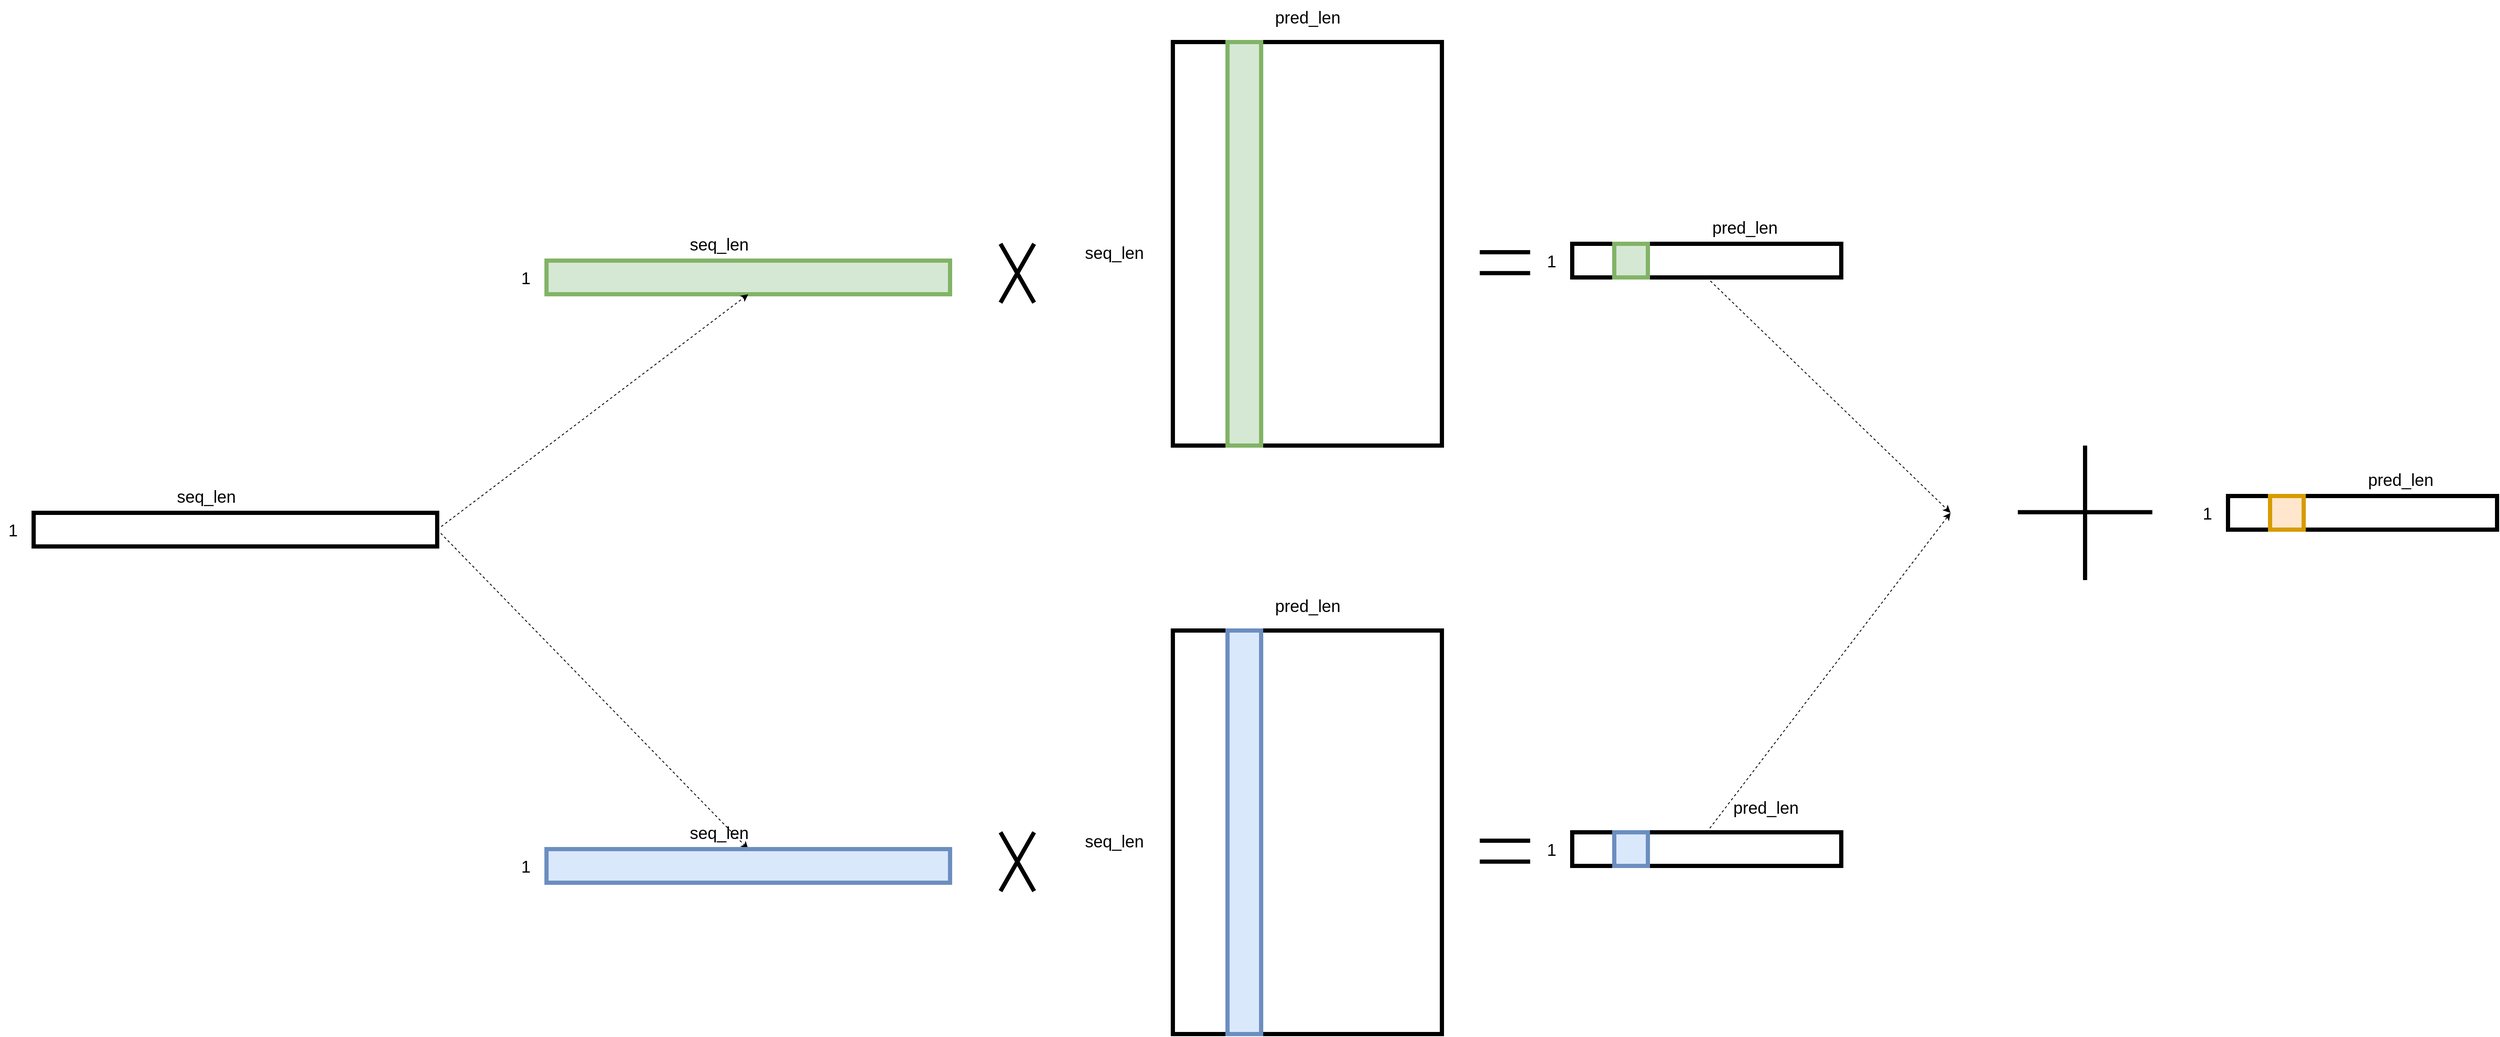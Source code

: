 <mxfile>
    <diagram id="LjahWVpIOMi3En7ilmGU" name="Page-1">
        <mxGraphModel dx="3793" dy="3467" grid="1" gridSize="10" guides="1" tooltips="1" connect="1" arrows="1" fold="1" page="1" pageScale="1" pageWidth="1700" pageHeight="1100" math="0" shadow="0">
            <root>
                <mxCell id="0"/>
                <mxCell id="1" parent="0"/>
                <mxCell id="34" style="rounded=1;html=1;exitX=1;exitY=0.5;exitDx=0;exitDy=0;entryX=0.5;entryY=0;entryDx=0;entryDy=0;strokeWidth=1;dashed=1;" edge="1" parent="1" source="2" target="30">
                    <mxGeometry relative="1" as="geometry"/>
                </mxCell>
                <mxCell id="2" value="" style="rounded=0;whiteSpace=wrap;html=1;strokeWidth=5;" parent="1" vertex="1">
                    <mxGeometry x="80" y="440" width="480" height="40" as="geometry"/>
                </mxCell>
                <mxCell id="3" value="1" style="text;html=1;align=center;verticalAlign=middle;resizable=0;points=[];autosize=1;strokeColor=none;fillColor=none;fontSize=20;strokeWidth=5;" parent="1" vertex="1">
                    <mxGeometry x="40" y="440" width="30" height="40" as="geometry"/>
                </mxCell>
                <mxCell id="4" value="seq_len" style="text;html=1;align=center;verticalAlign=middle;resizable=0;points=[];autosize=1;strokeColor=none;fillColor=none;fontSize=20;strokeWidth=5;" parent="1" vertex="1">
                    <mxGeometry x="240" y="400" width="90" height="40" as="geometry"/>
                </mxCell>
                <mxCell id="5" value="" style="rounded=0;whiteSpace=wrap;html=1;rotation=90;strokeWidth=5;" parent="1" vertex="1">
                    <mxGeometry x="1355" y="-40" width="480" height="320" as="geometry"/>
                </mxCell>
                <mxCell id="6" value="seq_len" style="text;html=1;align=center;verticalAlign=middle;resizable=0;points=[];autosize=1;strokeColor=none;fillColor=none;fontSize=20;strokeWidth=5;" parent="1" vertex="1">
                    <mxGeometry x="1320" y="110" width="90" height="40" as="geometry"/>
                </mxCell>
                <mxCell id="7" value="pred_len" style="text;html=1;align=center;verticalAlign=middle;resizable=0;points=[];autosize=1;strokeColor=none;fillColor=none;fontSize=20;strokeWidth=5;" parent="1" vertex="1">
                    <mxGeometry x="1545" y="-170" width="100" height="40" as="geometry"/>
                </mxCell>
                <mxCell id="41" style="rounded=1;html=1;exitX=1;exitY=0.5;exitDx=0;exitDy=0;strokeWidth=1;dashed=1;" edge="1" parent="1" source="8">
                    <mxGeometry relative="1" as="geometry">
                        <mxPoint x="2360" y="440" as="targetPoint"/>
                    </mxGeometry>
                </mxCell>
                <mxCell id="8" value="" style="rounded=0;whiteSpace=wrap;html=1;rotation=90;strokeWidth=5;" parent="1" vertex="1">
                    <mxGeometry x="2050" y="-20" width="40" height="320" as="geometry"/>
                </mxCell>
                <mxCell id="9" value="1" style="text;html=1;align=center;verticalAlign=middle;resizable=0;points=[];autosize=1;strokeColor=none;fillColor=none;fontSize=20;strokeWidth=5;" parent="1" vertex="1">
                    <mxGeometry x="1870" y="120" width="30" height="40" as="geometry"/>
                </mxCell>
                <mxCell id="10" value="pred_len" style="text;html=1;align=center;verticalAlign=middle;resizable=0;points=[];autosize=1;strokeColor=none;fillColor=none;fontSize=20;strokeWidth=5;" parent="1" vertex="1">
                    <mxGeometry x="2065" y="80" width="100" height="40" as="geometry"/>
                </mxCell>
                <mxCell id="11" value="" style="shape=umlDestroy;strokeWidth=5;" parent="1" vertex="1">
                    <mxGeometry x="1230" y="120" width="40" height="70" as="geometry"/>
                </mxCell>
                <mxCell id="12" value="" style="endArrow=none;html=1;strokeWidth=5;" parent="1" edge="1">
                    <mxGeometry width="50" height="50" relative="1" as="geometry">
                        <mxPoint x="1800" y="130" as="sourcePoint"/>
                        <mxPoint x="1860" y="130" as="targetPoint"/>
                    </mxGeometry>
                </mxCell>
                <mxCell id="13" value="" style="endArrow=none;html=1;strokeWidth=5;" parent="1" edge="1">
                    <mxGeometry width="50" height="50" relative="1" as="geometry">
                        <mxPoint x="1800" y="154.89" as="sourcePoint"/>
                        <mxPoint x="1860" y="154.89" as="targetPoint"/>
                    </mxGeometry>
                </mxCell>
                <mxCell id="14" value="" style="rounded=0;whiteSpace=wrap;html=1;strokeWidth=5;fillColor=#d5e8d4;strokeColor=#82b366;rotation=90;" parent="1" vertex="1">
                    <mxGeometry x="1280" y="100" width="480" height="40" as="geometry"/>
                </mxCell>
                <mxCell id="15" value="" style="rounded=0;whiteSpace=wrap;html=1;strokeWidth=5;fillColor=#d5e8d4;strokeColor=#82b366;rotation=90;" parent="1" vertex="1">
                    <mxGeometry x="1960" y="120" width="40" height="40" as="geometry"/>
                </mxCell>
                <mxCell id="16" value="" style="rounded=0;whiteSpace=wrap;html=1;strokeWidth=5;fillColor=#d5e8d4;strokeColor=#82b366;" vertex="1" parent="1">
                    <mxGeometry x="690" y="140" width="480" height="40" as="geometry"/>
                </mxCell>
                <mxCell id="17" value="1" style="text;html=1;align=center;verticalAlign=middle;resizable=0;points=[];autosize=1;strokeColor=none;fillColor=none;fontSize=20;strokeWidth=5;" vertex="1" parent="1">
                    <mxGeometry x="650" y="140" width="30" height="40" as="geometry"/>
                </mxCell>
                <mxCell id="18" value="seq_len" style="text;html=1;align=center;verticalAlign=middle;resizable=0;points=[];autosize=1;strokeColor=none;fillColor=none;fontSize=20;strokeWidth=5;" vertex="1" parent="1">
                    <mxGeometry x="850" y="100" width="90" height="40" as="geometry"/>
                </mxCell>
                <mxCell id="19" value="" style="rounded=0;whiteSpace=wrap;html=1;rotation=90;strokeWidth=5;" vertex="1" parent="1">
                    <mxGeometry x="1355" y="660" width="480" height="320" as="geometry"/>
                </mxCell>
                <mxCell id="20" value="seq_len" style="text;html=1;align=center;verticalAlign=middle;resizable=0;points=[];autosize=1;strokeColor=none;fillColor=none;fontSize=20;strokeWidth=5;" vertex="1" parent="1">
                    <mxGeometry x="1320" y="810" width="90" height="40" as="geometry"/>
                </mxCell>
                <mxCell id="21" value="pred_len" style="text;html=1;align=center;verticalAlign=middle;resizable=0;points=[];autosize=1;strokeColor=none;fillColor=none;fontSize=20;strokeWidth=5;" vertex="1" parent="1">
                    <mxGeometry x="1545" y="530" width="100" height="40" as="geometry"/>
                </mxCell>
                <mxCell id="42" style="rounded=1;html=1;exitX=0;exitY=0.5;exitDx=0;exitDy=0;strokeWidth=1;dashed=1;" edge="1" parent="1" source="22">
                    <mxGeometry relative="1" as="geometry">
                        <mxPoint x="2360" y="440" as="targetPoint"/>
                    </mxGeometry>
                </mxCell>
                <mxCell id="22" value="" style="rounded=0;whiteSpace=wrap;html=1;rotation=90;strokeWidth=5;" vertex="1" parent="1">
                    <mxGeometry x="2050" y="680" width="40" height="320" as="geometry"/>
                </mxCell>
                <mxCell id="23" value="1" style="text;html=1;align=center;verticalAlign=middle;resizable=0;points=[];autosize=1;strokeColor=none;fillColor=none;fontSize=20;strokeWidth=5;" vertex="1" parent="1">
                    <mxGeometry x="1870" y="820" width="30" height="40" as="geometry"/>
                </mxCell>
                <mxCell id="24" value="pred_len" style="text;html=1;align=center;verticalAlign=middle;resizable=0;points=[];autosize=1;strokeColor=none;fillColor=none;fontSize=20;strokeWidth=5;" vertex="1" parent="1">
                    <mxGeometry x="2090" y="770" width="100" height="40" as="geometry"/>
                </mxCell>
                <mxCell id="25" value="" style="shape=umlDestroy;strokeWidth=5;" vertex="1" parent="1">
                    <mxGeometry x="1230" y="820" width="40" height="70" as="geometry"/>
                </mxCell>
                <mxCell id="26" value="" style="endArrow=none;html=1;strokeWidth=5;" edge="1" parent="1">
                    <mxGeometry width="50" height="50" relative="1" as="geometry">
                        <mxPoint x="1800" y="830" as="sourcePoint"/>
                        <mxPoint x="1860" y="830" as="targetPoint"/>
                    </mxGeometry>
                </mxCell>
                <mxCell id="27" value="" style="endArrow=none;html=1;strokeWidth=5;" edge="1" parent="1">
                    <mxGeometry width="50" height="50" relative="1" as="geometry">
                        <mxPoint x="1800" y="854.89" as="sourcePoint"/>
                        <mxPoint x="1860" y="854.89" as="targetPoint"/>
                    </mxGeometry>
                </mxCell>
                <mxCell id="28" value="" style="rounded=0;whiteSpace=wrap;html=1;strokeWidth=5;fillColor=#dae8fc;strokeColor=#6c8ebf;rotation=90;" vertex="1" parent="1">
                    <mxGeometry x="1280" y="800" width="480" height="40" as="geometry"/>
                </mxCell>
                <mxCell id="29" value="" style="rounded=0;whiteSpace=wrap;html=1;strokeWidth=5;fillColor=#dae8fc;strokeColor=#6c8ebf;rotation=90;" vertex="1" parent="1">
                    <mxGeometry x="1960" y="820" width="40" height="40" as="geometry"/>
                </mxCell>
                <mxCell id="30" value="" style="rounded=0;whiteSpace=wrap;html=1;strokeWidth=5;fillColor=#dae8fc;strokeColor=#6c8ebf;" vertex="1" parent="1">
                    <mxGeometry x="690" y="840" width="480" height="40" as="geometry"/>
                </mxCell>
                <mxCell id="31" value="1" style="text;html=1;align=center;verticalAlign=middle;resizable=0;points=[];autosize=1;strokeColor=none;fillColor=none;fontSize=20;strokeWidth=5;" vertex="1" parent="1">
                    <mxGeometry x="650" y="840" width="30" height="40" as="geometry"/>
                </mxCell>
                <mxCell id="32" value="seq_len" style="text;html=1;align=center;verticalAlign=middle;resizable=0;points=[];autosize=1;strokeColor=none;fillColor=none;fontSize=20;strokeWidth=5;" vertex="1" parent="1">
                    <mxGeometry x="850" y="800" width="90" height="40" as="geometry"/>
                </mxCell>
                <mxCell id="33" value="" style="endArrow=classic;html=1;exitX=1;exitY=0.5;exitDx=0;exitDy=0;entryX=0.5;entryY=1;entryDx=0;entryDy=0;rounded=1;strokeWidth=1;dashed=1;" edge="1" parent="1" source="2" target="16">
                    <mxGeometry width="50" height="50" relative="1" as="geometry">
                        <mxPoint x="570" y="360" as="sourcePoint"/>
                        <mxPoint x="620" y="310" as="targetPoint"/>
                    </mxGeometry>
                </mxCell>
                <mxCell id="35" value="" style="endArrow=none;html=1;rounded=1;strokeWidth=5;" edge="1" parent="1">
                    <mxGeometry width="50" height="50" relative="1" as="geometry">
                        <mxPoint x="2520" y="520" as="sourcePoint"/>
                        <mxPoint x="2520" y="360" as="targetPoint"/>
                    </mxGeometry>
                </mxCell>
                <mxCell id="36" value="" style="endArrow=none;html=1;rounded=1;strokeWidth=5;" edge="1" parent="1">
                    <mxGeometry width="50" height="50" relative="1" as="geometry">
                        <mxPoint x="2600" y="439.23" as="sourcePoint"/>
                        <mxPoint x="2440" y="439.23" as="targetPoint"/>
                    </mxGeometry>
                </mxCell>
                <mxCell id="37" value="" style="rounded=0;whiteSpace=wrap;html=1;rotation=90;strokeWidth=5;" vertex="1" parent="1">
                    <mxGeometry x="2830" y="280" width="40" height="320" as="geometry"/>
                </mxCell>
                <mxCell id="38" value="1" style="text;html=1;align=center;verticalAlign=middle;resizable=0;points=[];autosize=1;strokeColor=none;fillColor=none;fontSize=20;strokeWidth=5;" vertex="1" parent="1">
                    <mxGeometry x="2650" y="420" width="30" height="40" as="geometry"/>
                </mxCell>
                <mxCell id="39" value="pred_len" style="text;html=1;align=center;verticalAlign=middle;resizable=0;points=[];autosize=1;strokeColor=none;fillColor=none;fontSize=20;strokeWidth=5;" vertex="1" parent="1">
                    <mxGeometry x="2845" y="380" width="100" height="40" as="geometry"/>
                </mxCell>
                <mxCell id="40" value="" style="rounded=0;whiteSpace=wrap;html=1;strokeWidth=5;fillColor=#ffe6cc;strokeColor=#d79b00;rotation=90;" vertex="1" parent="1">
                    <mxGeometry x="2740" y="420" width="40" height="40" as="geometry"/>
                </mxCell>
            </root>
        </mxGraphModel>
    </diagram>
</mxfile>